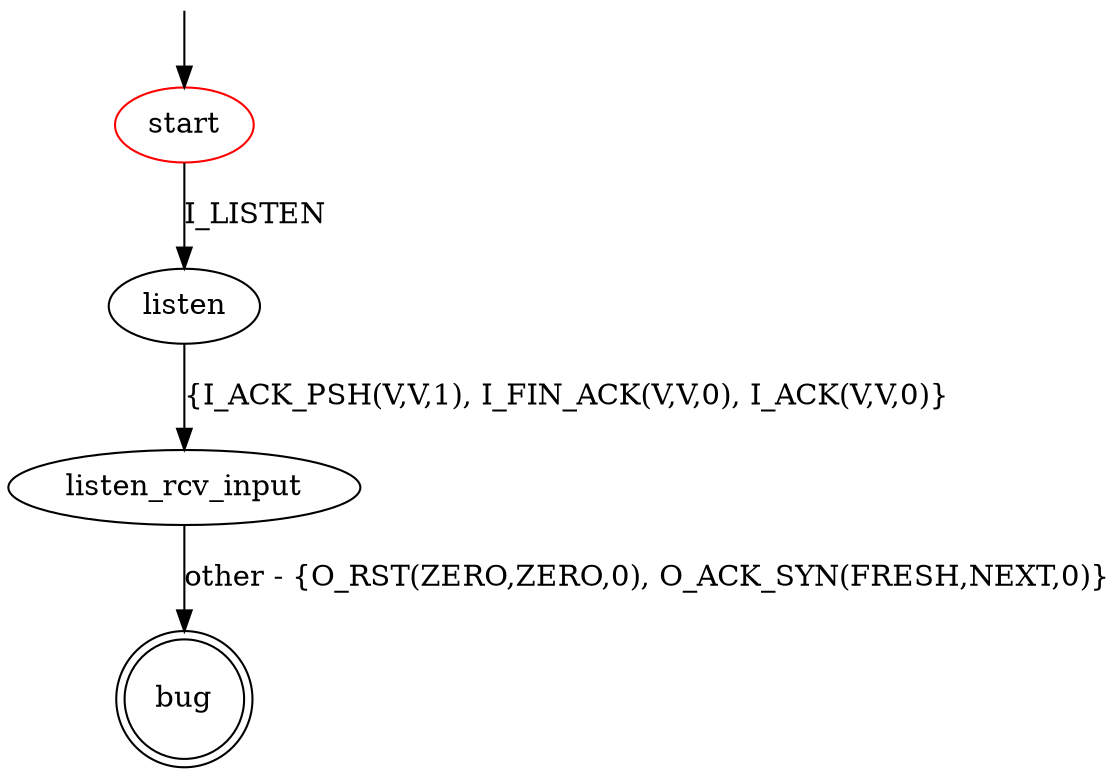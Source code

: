 digraph G {
label=""
start [color="red"]
bug [shape="doublecircle"]

start -> listen[label="I_LISTEN"]
listen -> listen_rcv_input [label="{I_ACK_PSH(V,V,1), I_FIN_ACK(V,V,0), I_ACK(V,V,0)}"]
listen_rcv_input -> bug [label="other - {O_RST(ZERO,ZERO,0), O_ACK_SYN(FRESH,NEXT,0)}"]

__start0 [label="" shape="none" width="0" height="0"];
__start0 -> start;
}